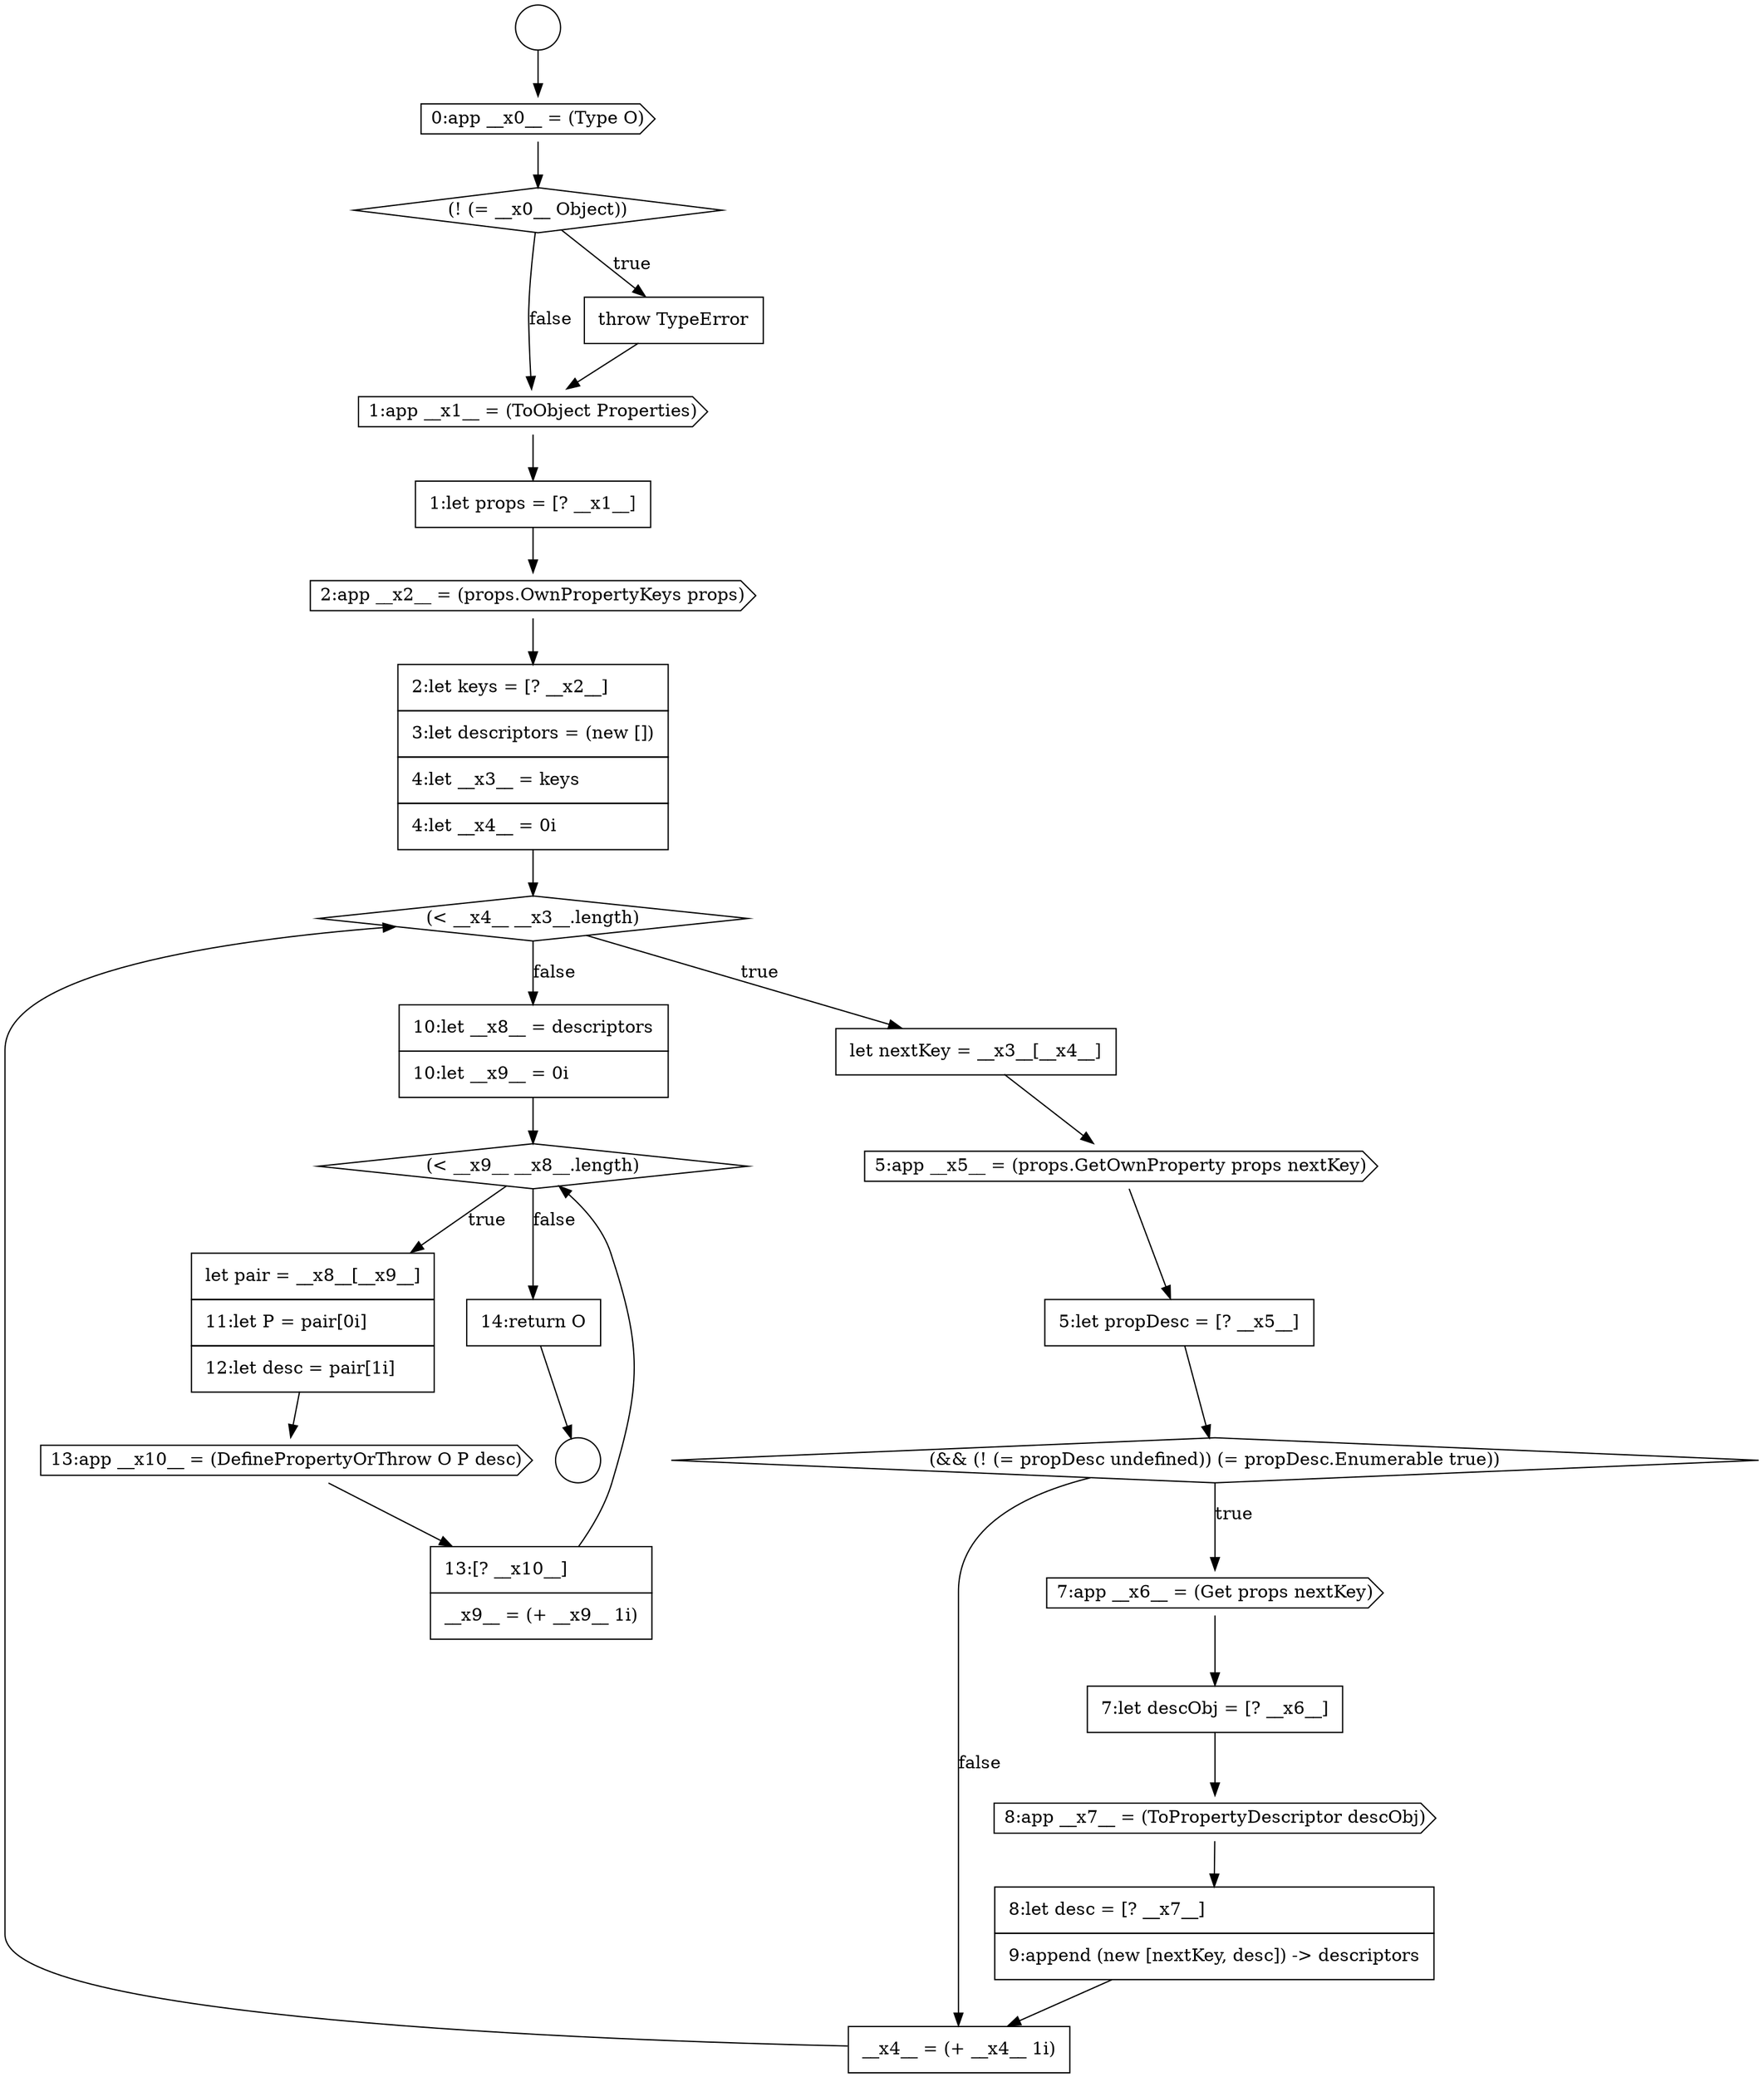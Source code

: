 digraph {
  node11549 [shape=none, margin=0, label=<<font color="black">
    <table border="0" cellborder="1" cellspacing="0" cellpadding="10">
      <tr><td align="left">10:let __x8__ = descriptors</td></tr>
      <tr><td align="left">10:let __x9__ = 0i</td></tr>
    </table>
  </font>> color="black" fillcolor="white" style=filled]
  node11542 [shape=none, margin=0, label=<<font color="black">
    <table border="0" cellborder="1" cellspacing="0" cellpadding="10">
      <tr><td align="left">5:let propDesc = [? __x5__]</td></tr>
    </table>
  </font>> color="black" fillcolor="white" style=filled]
  node11532 [shape=cds, label=<<font color="black">0:app __x0__ = (Type O)</font>> color="black" fillcolor="white" style=filled]
  node11536 [shape=none, margin=0, label=<<font color="black">
    <table border="0" cellborder="1" cellspacing="0" cellpadding="10">
      <tr><td align="left">1:let props = [? __x1__]</td></tr>
    </table>
  </font>> color="black" fillcolor="white" style=filled]
  node11551 [shape=none, margin=0, label=<<font color="black">
    <table border="0" cellborder="1" cellspacing="0" cellpadding="10">
      <tr><td align="left">let pair = __x8__[__x9__]</td></tr>
      <tr><td align="left">11:let P = pair[0i]</td></tr>
      <tr><td align="left">12:let desc = pair[1i]</td></tr>
    </table>
  </font>> color="black" fillcolor="white" style=filled]
  node11535 [shape=cds, label=<<font color="black">1:app __x1__ = (ToObject Properties)</font>> color="black" fillcolor="white" style=filled]
  node11547 [shape=none, margin=0, label=<<font color="black">
    <table border="0" cellborder="1" cellspacing="0" cellpadding="10">
      <tr><td align="left">8:let desc = [? __x7__]</td></tr>
      <tr><td align="left">9:append (new [nextKey, desc]) -&gt; descriptors</td></tr>
    </table>
  </font>> color="black" fillcolor="white" style=filled]
  node11540 [shape=none, margin=0, label=<<font color="black">
    <table border="0" cellborder="1" cellspacing="0" cellpadding="10">
      <tr><td align="left">let nextKey = __x3__[__x4__]</td></tr>
    </table>
  </font>> color="black" fillcolor="white" style=filled]
  node11543 [shape=diamond, label=<<font color="black">(&amp;&amp; (! (= propDesc undefined)) (= propDesc.Enumerable true))</font>> color="black" fillcolor="white" style=filled]
  node11548 [shape=none, margin=0, label=<<font color="black">
    <table border="0" cellborder="1" cellspacing="0" cellpadding="10">
      <tr><td align="left">__x4__ = (+ __x4__ 1i)</td></tr>
    </table>
  </font>> color="black" fillcolor="white" style=filled]
  node11534 [shape=none, margin=0, label=<<font color="black">
    <table border="0" cellborder="1" cellspacing="0" cellpadding="10">
      <tr><td align="left">throw TypeError</td></tr>
    </table>
  </font>> color="black" fillcolor="white" style=filled]
  node11538 [shape=none, margin=0, label=<<font color="black">
    <table border="0" cellborder="1" cellspacing="0" cellpadding="10">
      <tr><td align="left">2:let keys = [? __x2__]</td></tr>
      <tr><td align="left">3:let descriptors = (new [])</td></tr>
      <tr><td align="left">4:let __x3__ = keys</td></tr>
      <tr><td align="left">4:let __x4__ = 0i</td></tr>
    </table>
  </font>> color="black" fillcolor="white" style=filled]
  node11533 [shape=diamond, label=<<font color="black">(! (= __x0__ Object))</font>> color="black" fillcolor="white" style=filled]
  node11550 [shape=diamond, label=<<font color="black">(&lt; __x9__ __x8__.length)</font>> color="black" fillcolor="white" style=filled]
  node11545 [shape=none, margin=0, label=<<font color="black">
    <table border="0" cellborder="1" cellspacing="0" cellpadding="10">
      <tr><td align="left">7:let descObj = [? __x6__]</td></tr>
    </table>
  </font>> color="black" fillcolor="white" style=filled]
  node11546 [shape=cds, label=<<font color="black">8:app __x7__ = (ToPropertyDescriptor descObj)</font>> color="black" fillcolor="white" style=filled]
  node11544 [shape=cds, label=<<font color="black">7:app __x6__ = (Get props nextKey)</font>> color="black" fillcolor="white" style=filled]
  node11539 [shape=diamond, label=<<font color="black">(&lt; __x4__ __x3__.length)</font>> color="black" fillcolor="white" style=filled]
  node11554 [shape=none, margin=0, label=<<font color="black">
    <table border="0" cellborder="1" cellspacing="0" cellpadding="10">
      <tr><td align="left">14:return O</td></tr>
    </table>
  </font>> color="black" fillcolor="white" style=filled]
  node11531 [shape=circle label=" " color="black" fillcolor="white" style=filled]
  node11530 [shape=circle label=" " color="black" fillcolor="white" style=filled]
  node11541 [shape=cds, label=<<font color="black">5:app __x5__ = (props.GetOwnProperty props nextKey)</font>> color="black" fillcolor="white" style=filled]
  node11553 [shape=none, margin=0, label=<<font color="black">
    <table border="0" cellborder="1" cellspacing="0" cellpadding="10">
      <tr><td align="left">13:[? __x10__]</td></tr>
      <tr><td align="left">__x9__ = (+ __x9__ 1i)</td></tr>
    </table>
  </font>> color="black" fillcolor="white" style=filled]
  node11552 [shape=cds, label=<<font color="black">13:app __x10__ = (DefinePropertyOrThrow O P desc)</font>> color="black" fillcolor="white" style=filled]
  node11537 [shape=cds, label=<<font color="black">2:app __x2__ = (props.OwnPropertyKeys props)</font>> color="black" fillcolor="white" style=filled]
  node11540 -> node11541 [ color="black"]
  node11535 -> node11536 [ color="black"]
  node11544 -> node11545 [ color="black"]
  node11554 -> node11531 [ color="black"]
  node11545 -> node11546 [ color="black"]
  node11541 -> node11542 [ color="black"]
  node11532 -> node11533 [ color="black"]
  node11538 -> node11539 [ color="black"]
  node11549 -> node11550 [ color="black"]
  node11542 -> node11543 [ color="black"]
  node11547 -> node11548 [ color="black"]
  node11536 -> node11537 [ color="black"]
  node11530 -> node11532 [ color="black"]
  node11539 -> node11540 [label=<<font color="black">true</font>> color="black"]
  node11539 -> node11549 [label=<<font color="black">false</font>> color="black"]
  node11551 -> node11552 [ color="black"]
  node11534 -> node11535 [ color="black"]
  node11548 -> node11539 [ color="black"]
  node11550 -> node11551 [label=<<font color="black">true</font>> color="black"]
  node11550 -> node11554 [label=<<font color="black">false</font>> color="black"]
  node11546 -> node11547 [ color="black"]
  node11553 -> node11550 [ color="black"]
  node11543 -> node11544 [label=<<font color="black">true</font>> color="black"]
  node11543 -> node11548 [label=<<font color="black">false</font>> color="black"]
  node11537 -> node11538 [ color="black"]
  node11533 -> node11534 [label=<<font color="black">true</font>> color="black"]
  node11533 -> node11535 [label=<<font color="black">false</font>> color="black"]
  node11552 -> node11553 [ color="black"]
}
